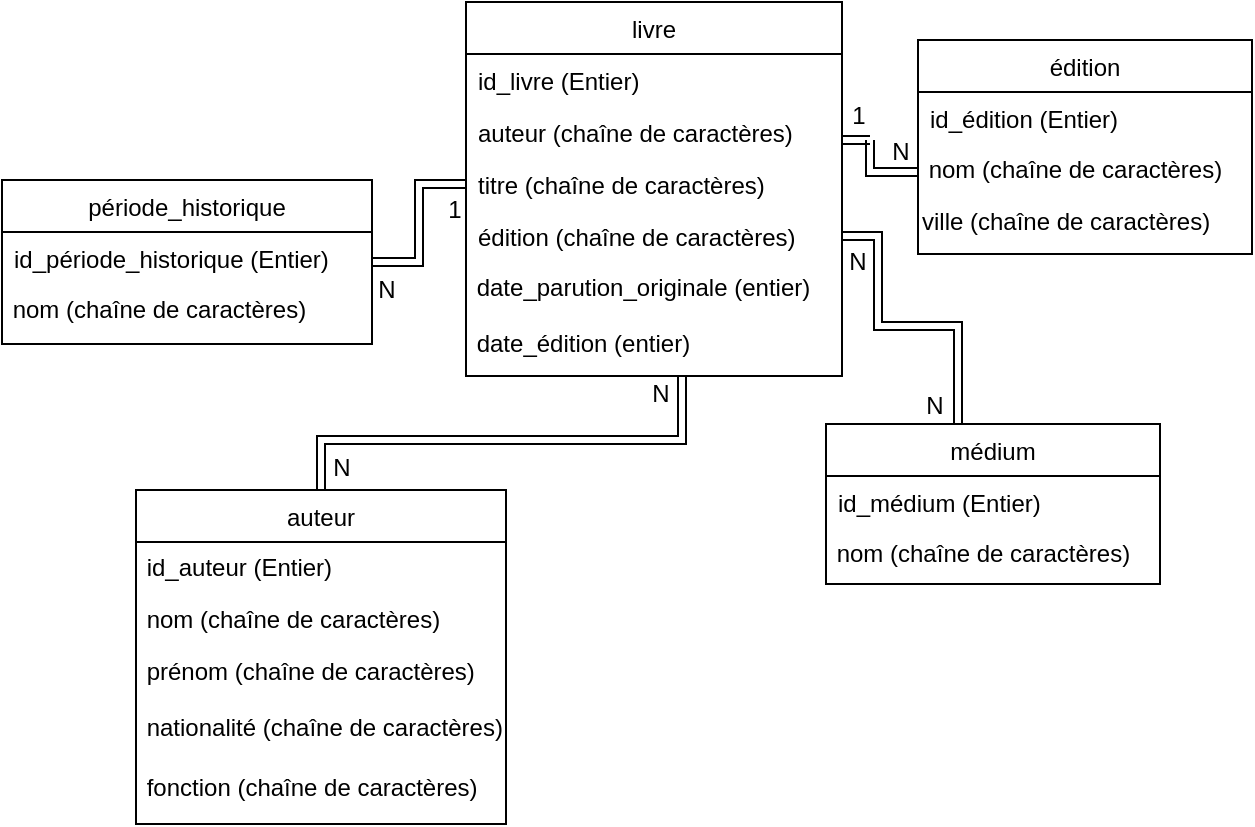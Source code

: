 <mxfile version="21.1.1" type="github">
  <diagram id="C5RBs43oDa-KdzZeNtuy" name="Page-1">
    <mxGraphModel dx="993" dy="535" grid="0" gridSize="10" guides="1" tooltips="1" connect="1" arrows="1" fold="1" page="1" pageScale="1" pageWidth="827" pageHeight="1169" math="0" shadow="0">
      <root>
        <mxCell id="WIyWlLk6GJQsqaUBKTNV-0" />
        <mxCell id="WIyWlLk6GJQsqaUBKTNV-1" parent="WIyWlLk6GJQsqaUBKTNV-0" />
        <mxCell id="zkfFHV4jXpPFQw0GAbJ--0" value="livre" style="swimlane;fontStyle=0;align=center;verticalAlign=top;childLayout=stackLayout;horizontal=1;startSize=26;horizontalStack=0;resizeParent=1;resizeLast=0;collapsible=1;marginBottom=0;rounded=0;shadow=0;strokeWidth=1;" parent="WIyWlLk6GJQsqaUBKTNV-1" vertex="1">
          <mxGeometry x="299" y="124" width="188" height="187" as="geometry">
            <mxRectangle x="230" y="140" width="160" height="26" as="alternateBounds" />
          </mxGeometry>
        </mxCell>
        <mxCell id="zkfFHV4jXpPFQw0GAbJ--1" value="id_livre (Entier)" style="text;align=left;verticalAlign=top;spacingLeft=4;spacingRight=4;overflow=hidden;rotatable=0;points=[[0,0.5],[1,0.5]];portConstraint=eastwest;" parent="zkfFHV4jXpPFQw0GAbJ--0" vertex="1">
          <mxGeometry y="26" width="188" height="26" as="geometry" />
        </mxCell>
        <mxCell id="zkfFHV4jXpPFQw0GAbJ--2" value="auteur (chaîne de caractères)" style="text;align=left;verticalAlign=top;spacingLeft=4;spacingRight=4;overflow=hidden;rotatable=0;points=[[0,0.5],[1,0.5]];portConstraint=eastwest;rounded=0;shadow=0;html=0;" parent="zkfFHV4jXpPFQw0GAbJ--0" vertex="1">
          <mxGeometry y="52" width="188" height="26" as="geometry" />
        </mxCell>
        <mxCell id="zkfFHV4jXpPFQw0GAbJ--3" value="titre (chaîne de caractères)&#xa;" style="text;align=left;verticalAlign=top;spacingLeft=4;spacingRight=4;overflow=hidden;rotatable=0;points=[[0,0.5],[1,0.5]];portConstraint=eastwest;rounded=0;shadow=0;html=0;" parent="zkfFHV4jXpPFQw0GAbJ--0" vertex="1">
          <mxGeometry y="78" width="188" height="26" as="geometry" />
        </mxCell>
        <mxCell id="zkfFHV4jXpPFQw0GAbJ--5" value="édition (chaîne de caractères)&#xa;" style="text;align=left;verticalAlign=top;spacingLeft=4;spacingRight=4;overflow=hidden;rotatable=0;points=[[0,0.5],[1,0.5]];portConstraint=eastwest;" parent="zkfFHV4jXpPFQw0GAbJ--0" vertex="1">
          <mxGeometry y="104" width="188" height="26" as="geometry" />
        </mxCell>
        <mxCell id="AKK54a6yUi9GbFM0Uy9x-10" value="&lt;div&gt;&amp;nbsp;date_parution_originale (entier)&lt;/div&gt;" style="text;html=1;align=left;verticalAlign=middle;resizable=0;points=[];autosize=1;strokeColor=none;fillColor=none;" parent="zkfFHV4jXpPFQw0GAbJ--0" vertex="1">
          <mxGeometry y="130" width="188" height="26" as="geometry" />
        </mxCell>
        <mxCell id="AKK54a6yUi9GbFM0Uy9x-49" value="&lt;div align=&quot;left&quot;&gt;&amp;nbsp;date_édition (entier)&lt;/div&gt;" style="text;html=1;strokeColor=none;fillColor=none;align=left;verticalAlign=middle;whiteSpace=wrap;rounded=0;" parent="zkfFHV4jXpPFQw0GAbJ--0" vertex="1">
          <mxGeometry y="156" width="188" height="30" as="geometry" />
        </mxCell>
        <mxCell id="zkfFHV4jXpPFQw0GAbJ--13" value="auteur" style="swimlane;fontStyle=0;align=center;verticalAlign=top;childLayout=stackLayout;horizontal=1;startSize=26;horizontalStack=0;resizeParent=1;resizeLast=0;collapsible=1;marginBottom=0;rounded=0;shadow=0;strokeWidth=1;" parent="WIyWlLk6GJQsqaUBKTNV-1" vertex="1">
          <mxGeometry x="134" y="368" width="185" height="167" as="geometry">
            <mxRectangle x="340" y="380" width="170" height="26" as="alternateBounds" />
          </mxGeometry>
        </mxCell>
        <mxCell id="AKK54a6yUi9GbFM0Uy9x-1" value="&lt;div align=&quot;left&quot;&gt;&amp;nbsp;id_auteur (Entier)&lt;/div&gt;" style="text;html=1;align=left;verticalAlign=middle;resizable=0;points=[];autosize=1;strokeColor=none;fillColor=none;" parent="zkfFHV4jXpPFQw0GAbJ--13" vertex="1">
          <mxGeometry y="26" width="185" height="26" as="geometry" />
        </mxCell>
        <mxCell id="AKK54a6yUi9GbFM0Uy9x-4" value="&amp;nbsp;nom (chaîne de caractères)&lt;div align=&quot;left&quot;&gt;&lt;/div&gt;" style="text;html=1;align=left;verticalAlign=middle;resizable=0;points=[];autosize=1;strokeColor=none;fillColor=none;" parent="zkfFHV4jXpPFQw0GAbJ--13" vertex="1">
          <mxGeometry y="52" width="185" height="26" as="geometry" />
        </mxCell>
        <mxCell id="AKK54a6yUi9GbFM0Uy9x-8" value="&lt;div align=&quot;left&quot;&gt;&amp;nbsp;prénom (chaîne de caractères)&lt;/div&gt;" style="text;html=1;align=left;verticalAlign=middle;resizable=0;points=[];autosize=1;strokeColor=none;fillColor=none;" parent="zkfFHV4jXpPFQw0GAbJ--13" vertex="1">
          <mxGeometry y="78" width="185" height="26" as="geometry" />
        </mxCell>
        <mxCell id="1AFKuUBcrfnfAV6d4OMu-13" value="&amp;nbsp;nationalité (chaîne de caractères)" style="text;html=1;strokeColor=none;fillColor=none;align=left;verticalAlign=middle;whiteSpace=wrap;rounded=0;" vertex="1" parent="zkfFHV4jXpPFQw0GAbJ--13">
          <mxGeometry y="104" width="185" height="30" as="geometry" />
        </mxCell>
        <mxCell id="1AFKuUBcrfnfAV6d4OMu-14" value="&amp;nbsp;fonction (chaîne de caractères)" style="text;html=1;strokeColor=none;fillColor=none;align=left;verticalAlign=middle;whiteSpace=wrap;rounded=0;" vertex="1" parent="zkfFHV4jXpPFQw0GAbJ--13">
          <mxGeometry y="134" width="185" height="30" as="geometry" />
        </mxCell>
        <mxCell id="zkfFHV4jXpPFQw0GAbJ--16" value="" style="endArrow=block;endFill=0;shadow=0;strokeWidth=1;rounded=0;edgeStyle=elbowEdgeStyle;elbow=vertical;shape=link;" parent="WIyWlLk6GJQsqaUBKTNV-1" source="zkfFHV4jXpPFQw0GAbJ--13" target="zkfFHV4jXpPFQw0GAbJ--0" edge="1">
          <mxGeometry width="160" relative="1" as="geometry">
            <mxPoint x="210" y="373" as="sourcePoint" />
            <mxPoint x="310" y="271" as="targetPoint" />
            <Array as="points">
              <mxPoint x="407" y="343" />
              <mxPoint x="389" y="321" />
              <mxPoint x="323" y="326" />
            </Array>
          </mxGeometry>
        </mxCell>
        <mxCell id="zkfFHV4jXpPFQw0GAbJ--17" value="édition" style="swimlane;fontStyle=0;align=center;verticalAlign=top;childLayout=stackLayout;horizontal=1;startSize=26;horizontalStack=0;resizeParent=1;resizeLast=0;collapsible=1;marginBottom=0;rounded=0;shadow=0;strokeWidth=1;" parent="WIyWlLk6GJQsqaUBKTNV-1" vertex="1">
          <mxGeometry x="525" y="143" width="167" height="107" as="geometry">
            <mxRectangle x="550" y="140" width="160" height="26" as="alternateBounds" />
          </mxGeometry>
        </mxCell>
        <mxCell id="zkfFHV4jXpPFQw0GAbJ--18" value="id_édition (Entier)" style="text;align=left;verticalAlign=top;spacingLeft=4;spacingRight=4;overflow=hidden;rotatable=0;points=[[0,0.5],[1,0.5]];portConstraint=eastwest;" parent="zkfFHV4jXpPFQw0GAbJ--17" vertex="1">
          <mxGeometry y="26" width="167" height="26" as="geometry" />
        </mxCell>
        <mxCell id="AKK54a6yUi9GbFM0Uy9x-17" value="&amp;nbsp;nom (chaîne de caractères)" style="text;html=1;align=left;verticalAlign=middle;resizable=0;points=[];autosize=1;strokeColor=none;fillColor=none;" parent="zkfFHV4jXpPFQw0GAbJ--17" vertex="1">
          <mxGeometry y="52" width="167" height="26" as="geometry" />
        </mxCell>
        <mxCell id="AKK54a6yUi9GbFM0Uy9x-18" value="ville (chaîne de caractères)" style="text;html=1;align=left;verticalAlign=middle;resizable=0;points=[];autosize=1;strokeColor=none;fillColor=none;" parent="zkfFHV4jXpPFQw0GAbJ--17" vertex="1">
          <mxGeometry y="78" width="167" height="26" as="geometry" />
        </mxCell>
        <mxCell id="AKK54a6yUi9GbFM0Uy9x-29" value="" style="edgeStyle=orthogonalEdgeStyle;rounded=0;orthogonalLoop=1;jettySize=auto;html=1;entryX=1;entryY=0.5;entryDx=0;entryDy=0;shape=link;" parent="WIyWlLk6GJQsqaUBKTNV-1" source="AKK54a6yUi9GbFM0Uy9x-22" target="zkfFHV4jXpPFQw0GAbJ--5" edge="1">
          <mxGeometry relative="1" as="geometry">
            <Array as="points">
              <mxPoint x="545" y="286" />
              <mxPoint x="505" y="286" />
              <mxPoint x="505" y="241" />
            </Array>
          </mxGeometry>
        </mxCell>
        <mxCell id="AKK54a6yUi9GbFM0Uy9x-22" value="médium" style="swimlane;fontStyle=0;align=center;verticalAlign=top;childLayout=stackLayout;horizontal=1;startSize=26;horizontalStack=0;resizeParent=1;resizeLast=0;collapsible=1;marginBottom=0;rounded=0;shadow=0;strokeWidth=1;" parent="WIyWlLk6GJQsqaUBKTNV-1" vertex="1">
          <mxGeometry x="479" y="335" width="167" height="80" as="geometry">
            <mxRectangle x="550" y="140" width="160" height="26" as="alternateBounds" />
          </mxGeometry>
        </mxCell>
        <mxCell id="AKK54a6yUi9GbFM0Uy9x-23" value="id_médium (Entier)" style="text;align=left;verticalAlign=top;spacingLeft=4;spacingRight=4;overflow=hidden;rotatable=0;points=[[0,0.5],[1,0.5]];portConstraint=eastwest;" parent="AKK54a6yUi9GbFM0Uy9x-22" vertex="1">
          <mxGeometry y="26" width="167" height="26" as="geometry" />
        </mxCell>
        <mxCell id="AKK54a6yUi9GbFM0Uy9x-30" value="&amp;nbsp;nom (chaîne de caractères)" style="text;html=1;align=left;verticalAlign=middle;resizable=0;points=[];autosize=1;strokeColor=none;fillColor=none;" parent="AKK54a6yUi9GbFM0Uy9x-22" vertex="1">
          <mxGeometry y="52" width="167" height="26" as="geometry" />
        </mxCell>
        <mxCell id="AKK54a6yUi9GbFM0Uy9x-28" style="rounded=0;orthogonalLoop=1;jettySize=auto;html=1;entryX=0;entryY=0.5;entryDx=0;entryDy=0;edgeStyle=orthogonalEdgeStyle;shape=link;" parent="WIyWlLk6GJQsqaUBKTNV-1" source="AKK54a6yUi9GbFM0Uy9x-26" target="zkfFHV4jXpPFQw0GAbJ--3" edge="1">
          <mxGeometry relative="1" as="geometry" />
        </mxCell>
        <mxCell id="AKK54a6yUi9GbFM0Uy9x-26" value="période_historique" style="swimlane;fontStyle=0;align=center;verticalAlign=top;childLayout=stackLayout;horizontal=1;startSize=26;horizontalStack=0;resizeParent=1;resizeLast=0;collapsible=1;marginBottom=0;rounded=0;shadow=0;strokeWidth=1;" parent="WIyWlLk6GJQsqaUBKTNV-1" vertex="1">
          <mxGeometry x="67" y="213" width="185" height="82" as="geometry">
            <mxRectangle x="550" y="140" width="160" height="26" as="alternateBounds" />
          </mxGeometry>
        </mxCell>
        <mxCell id="AKK54a6yUi9GbFM0Uy9x-27" value="id_période_historique (Entier)" style="text;align=left;verticalAlign=top;spacingLeft=4;spacingRight=4;overflow=hidden;rotatable=0;points=[[0,0.5],[1,0.5]];portConstraint=eastwest;" parent="AKK54a6yUi9GbFM0Uy9x-26" vertex="1">
          <mxGeometry y="26" width="185" height="26" as="geometry" />
        </mxCell>
        <mxCell id="AKK54a6yUi9GbFM0Uy9x-31" value="&amp;nbsp;nom&amp;nbsp;(chaîne de caractères)" style="text;html=1;align=left;verticalAlign=middle;resizable=0;points=[];autosize=1;strokeColor=none;fillColor=none;" parent="AKK54a6yUi9GbFM0Uy9x-26" vertex="1">
          <mxGeometry y="52" width="185" height="26" as="geometry" />
        </mxCell>
        <mxCell id="zkfFHV4jXpPFQw0GAbJ--26" value="" style="endArrow=open;shadow=0;strokeWidth=1;rounded=0;endFill=1;edgeStyle=elbowEdgeStyle;elbow=vertical;shape=link;" parent="WIyWlLk6GJQsqaUBKTNV-1" target="zkfFHV4jXpPFQw0GAbJ--17" edge="1">
          <mxGeometry x="0.5" y="41" relative="1" as="geometry">
            <mxPoint x="501" y="193" as="sourcePoint" />
            <mxPoint x="540" y="192" as="targetPoint" />
            <mxPoint x="-40" y="32" as="offset" />
            <Array as="points">
              <mxPoint x="496" y="209" />
            </Array>
          </mxGeometry>
        </mxCell>
        <mxCell id="zkfFHV4jXpPFQw0GAbJ--28" value="" style="resizable=0;align=right;verticalAlign=bottom;labelBackgroundColor=none;fontSize=12;" parent="zkfFHV4jXpPFQw0GAbJ--26" connectable="0" vertex="1">
          <mxGeometry x="1" relative="1" as="geometry">
            <mxPoint x="-7" y="4" as="offset" />
          </mxGeometry>
        </mxCell>
        <mxCell id="AKK54a6yUi9GbFM0Uy9x-39" value="" style="endArrow=open;shadow=0;strokeWidth=1;rounded=0;endFill=1;edgeStyle=elbowEdgeStyle;elbow=vertical;shape=link;" parent="WIyWlLk6GJQsqaUBKTNV-1" source="zkfFHV4jXpPFQw0GAbJ--0" edge="1">
          <mxGeometry x="0.5" y="41" relative="1" as="geometry">
            <mxPoint x="461" y="209" as="sourcePoint" />
            <mxPoint x="501" y="193" as="targetPoint" />
            <mxPoint x="-40" y="32" as="offset" />
            <Array as="points" />
          </mxGeometry>
        </mxCell>
        <mxCell id="AKK54a6yUi9GbFM0Uy9x-40" value="" style="resizable=0;align=left;verticalAlign=bottom;labelBackgroundColor=none;fontSize=12;" parent="AKK54a6yUi9GbFM0Uy9x-39" connectable="0" vertex="1">
          <mxGeometry x="-1" relative="1" as="geometry">
            <mxPoint y="4" as="offset" />
          </mxGeometry>
        </mxCell>
        <mxCell id="1AFKuUBcrfnfAV6d4OMu-2" value="N" style="text;html=1;strokeColor=none;fillColor=none;align=center;verticalAlign=middle;whiteSpace=wrap;rounded=0;" vertex="1" parent="WIyWlLk6GJQsqaUBKTNV-1">
          <mxGeometry x="248" y="260" width="23" height="15" as="geometry" />
        </mxCell>
        <mxCell id="1AFKuUBcrfnfAV6d4OMu-3" value="N" style="text;html=1;strokeColor=none;fillColor=none;align=center;verticalAlign=middle;whiteSpace=wrap;rounded=0;" vertex="1" parent="WIyWlLk6GJQsqaUBKTNV-1">
          <mxGeometry x="222" y="345" width="30" height="23" as="geometry" />
        </mxCell>
        <mxCell id="1AFKuUBcrfnfAV6d4OMu-4" value="N" style="text;html=1;strokeColor=none;fillColor=none;align=center;verticalAlign=middle;whiteSpace=wrap;rounded=0;" vertex="1" parent="WIyWlLk6GJQsqaUBKTNV-1">
          <mxGeometry x="379" y="311" width="35" height="17" as="geometry" />
        </mxCell>
        <mxCell id="1AFKuUBcrfnfAV6d4OMu-5" value="N" style="text;html=1;strokeColor=none;fillColor=none;align=center;verticalAlign=middle;whiteSpace=wrap;rounded=0;" vertex="1" parent="WIyWlLk6GJQsqaUBKTNV-1">
          <mxGeometry x="469" y="239.5" width="52" height="29" as="geometry" />
        </mxCell>
        <mxCell id="1AFKuUBcrfnfAV6d4OMu-6" value="N" style="text;html=1;strokeColor=none;fillColor=none;align=center;verticalAlign=middle;whiteSpace=wrap;rounded=0;" vertex="1" parent="WIyWlLk6GJQsqaUBKTNV-1">
          <mxGeometry x="510" y="314" width="47" height="23" as="geometry" />
        </mxCell>
        <mxCell id="1AFKuUBcrfnfAV6d4OMu-8" value="1" style="text;html=1;strokeColor=none;fillColor=none;align=center;verticalAlign=middle;whiteSpace=wrap;rounded=0;" vertex="1" parent="WIyWlLk6GJQsqaUBKTNV-1">
          <mxGeometry x="475.5" y="168" width="39" height="26" as="geometry" />
        </mxCell>
        <mxCell id="1AFKuUBcrfnfAV6d4OMu-9" value="N" style="text;html=1;strokeColor=none;fillColor=none;align=center;verticalAlign=middle;whiteSpace=wrap;rounded=0;" vertex="1" parent="WIyWlLk6GJQsqaUBKTNV-1">
          <mxGeometry x="489" y="186" width="55" height="25" as="geometry" />
        </mxCell>
        <mxCell id="1AFKuUBcrfnfAV6d4OMu-12" value="1" style="text;html=1;strokeColor=none;fillColor=none;align=center;verticalAlign=middle;whiteSpace=wrap;rounded=0;" vertex="1" parent="WIyWlLk6GJQsqaUBKTNV-1">
          <mxGeometry x="271" y="213" width="45" height="30" as="geometry" />
        </mxCell>
      </root>
    </mxGraphModel>
  </diagram>
</mxfile>
